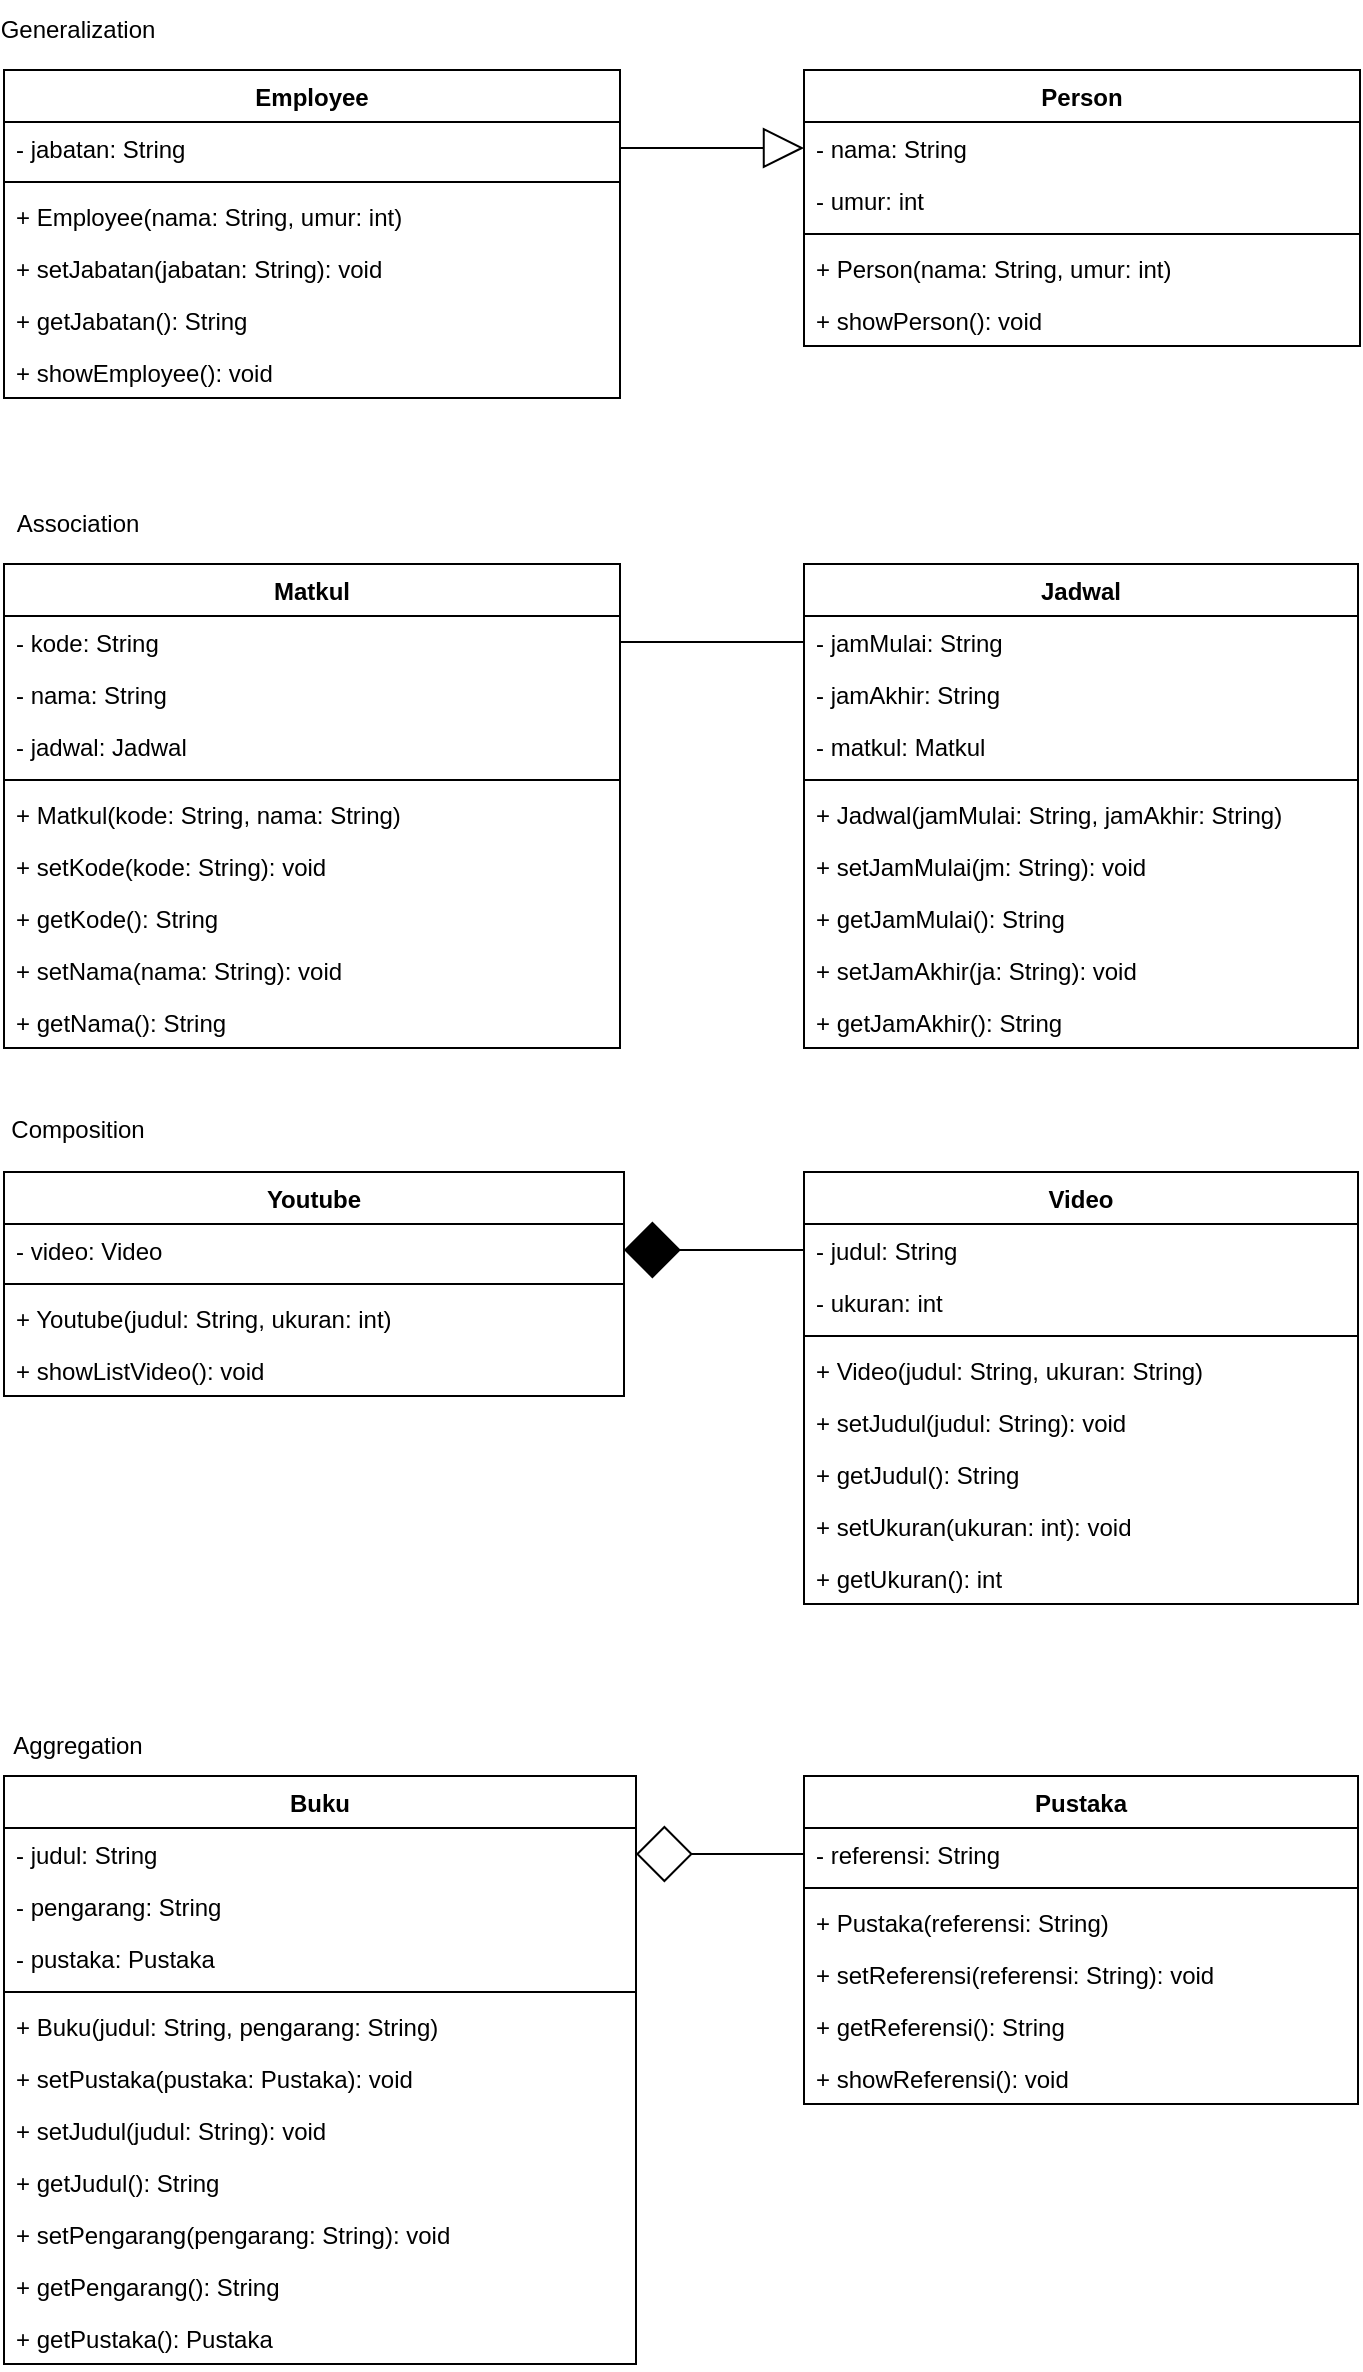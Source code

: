 <mxfile version="13.9.9" type="device"><diagram id="C5RBs43oDa-KdzZeNtuy" name="Page-1"><mxGraphModel dx="1108" dy="550" grid="0" gridSize="10" guides="1" tooltips="1" connect="1" arrows="1" fold="1" page="1" pageScale="1" pageWidth="827" pageHeight="1169" background="none" math="0" shadow="0"><root><mxCell id="WIyWlLk6GJQsqaUBKTNV-0"/><mxCell id="WIyWlLk6GJQsqaUBKTNV-1" parent="WIyWlLk6GJQsqaUBKTNV-0"/><mxCell id="3reaXs_VfcGiJekG0Hje-0" value="Generalization" style="text;html=1;strokeColor=none;fillColor=none;align=center;verticalAlign=middle;whiteSpace=wrap;rounded=0;" parent="WIyWlLk6GJQsqaUBKTNV-1" vertex="1"><mxGeometry x="111" y="72" width="60" height="30" as="geometry"/></mxCell><mxCell id="3reaXs_VfcGiJekG0Hje-3" value="Employee" style="swimlane;fontStyle=1;align=center;verticalAlign=top;childLayout=stackLayout;horizontal=1;startSize=26;horizontalStack=0;resizeParent=1;resizeParentMax=0;resizeLast=0;collapsible=1;marginBottom=0;" parent="WIyWlLk6GJQsqaUBKTNV-1" vertex="1"><mxGeometry x="104" y="107" width="308" height="164" as="geometry"/></mxCell><mxCell id="3reaXs_VfcGiJekG0Hje-4" value="- jabatan: String" style="text;strokeColor=none;fillColor=none;align=left;verticalAlign=top;spacingLeft=4;spacingRight=4;overflow=hidden;rotatable=0;points=[[0,0.5],[1,0.5]];portConstraint=eastwest;" parent="3reaXs_VfcGiJekG0Hje-3" vertex="1"><mxGeometry y="26" width="308" height="26" as="geometry"/></mxCell><mxCell id="3reaXs_VfcGiJekG0Hje-5" value="" style="line;strokeWidth=1;fillColor=none;align=left;verticalAlign=middle;spacingTop=-1;spacingLeft=3;spacingRight=3;rotatable=0;labelPosition=right;points=[];portConstraint=eastwest;" parent="3reaXs_VfcGiJekG0Hje-3" vertex="1"><mxGeometry y="52" width="308" height="8" as="geometry"/></mxCell><mxCell id="3reaXs_VfcGiJekG0Hje-6" value="+ Employee(nama: String, umur: int)" style="text;strokeColor=none;fillColor=none;align=left;verticalAlign=top;spacingLeft=4;spacingRight=4;overflow=hidden;rotatable=0;points=[[0,0.5],[1,0.5]];portConstraint=eastwest;" parent="3reaXs_VfcGiJekG0Hje-3" vertex="1"><mxGeometry y="60" width="308" height="26" as="geometry"/></mxCell><mxCell id="3reaXs_VfcGiJekG0Hje-14" value="+ setJabatan(jabatan: String): void" style="text;strokeColor=none;fillColor=none;align=left;verticalAlign=top;spacingLeft=4;spacingRight=4;overflow=hidden;rotatable=0;points=[[0,0.5],[1,0.5]];portConstraint=eastwest;" parent="3reaXs_VfcGiJekG0Hje-3" vertex="1"><mxGeometry y="86" width="308" height="26" as="geometry"/></mxCell><mxCell id="3reaXs_VfcGiJekG0Hje-7" value="+ getJabatan(): String" style="text;strokeColor=none;fillColor=none;align=left;verticalAlign=top;spacingLeft=4;spacingRight=4;overflow=hidden;rotatable=0;points=[[0,0.5],[1,0.5]];portConstraint=eastwest;" parent="3reaXs_VfcGiJekG0Hje-3" vertex="1"><mxGeometry y="112" width="308" height="26" as="geometry"/></mxCell><mxCell id="AgIhF2_DsBSOvdhMTeOV-0" value="+ showEmployee(): void" style="text;strokeColor=none;fillColor=none;align=left;verticalAlign=top;spacingLeft=4;spacingRight=4;overflow=hidden;rotatable=0;points=[[0,0.5],[1,0.5]];portConstraint=eastwest;" parent="3reaXs_VfcGiJekG0Hje-3" vertex="1"><mxGeometry y="138" width="308" height="26" as="geometry"/></mxCell><mxCell id="3reaXs_VfcGiJekG0Hje-8" value="Person" style="swimlane;fontStyle=1;align=center;verticalAlign=top;childLayout=stackLayout;horizontal=1;startSize=26;horizontalStack=0;resizeParent=1;resizeParentMax=0;resizeLast=0;collapsible=1;marginBottom=0;" parent="WIyWlLk6GJQsqaUBKTNV-1" vertex="1"><mxGeometry x="504" y="107" width="278" height="138" as="geometry"/></mxCell><mxCell id="3reaXs_VfcGiJekG0Hje-9" value="- nama: String" style="text;strokeColor=none;fillColor=none;align=left;verticalAlign=top;spacingLeft=4;spacingRight=4;overflow=hidden;rotatable=0;points=[[0,0.5],[1,0.5]];portConstraint=eastwest;" parent="3reaXs_VfcGiJekG0Hje-8" vertex="1"><mxGeometry y="26" width="278" height="26" as="geometry"/></mxCell><mxCell id="3reaXs_VfcGiJekG0Hje-19" value="- umur: int" style="text;strokeColor=none;fillColor=none;align=left;verticalAlign=top;spacingLeft=4;spacingRight=4;overflow=hidden;rotatable=0;points=[[0,0.5],[1,0.5]];portConstraint=eastwest;" parent="3reaXs_VfcGiJekG0Hje-8" vertex="1"><mxGeometry y="52" width="278" height="26" as="geometry"/></mxCell><mxCell id="3reaXs_VfcGiJekG0Hje-10" value="" style="line;strokeWidth=1;fillColor=none;align=left;verticalAlign=middle;spacingTop=-1;spacingLeft=3;spacingRight=3;rotatable=0;labelPosition=right;points=[];portConstraint=eastwest;" parent="3reaXs_VfcGiJekG0Hje-8" vertex="1"><mxGeometry y="78" width="278" height="8" as="geometry"/></mxCell><mxCell id="3reaXs_VfcGiJekG0Hje-11" value="+ Person(nama: String, umur: int)" style="text;strokeColor=none;fillColor=none;align=left;verticalAlign=top;spacingLeft=4;spacingRight=4;overflow=hidden;rotatable=0;points=[[0,0.5],[1,0.5]];portConstraint=eastwest;" parent="3reaXs_VfcGiJekG0Hje-8" vertex="1"><mxGeometry y="86" width="278" height="26" as="geometry"/></mxCell><mxCell id="3reaXs_VfcGiJekG0Hje-20" value="+ showPerson(): void" style="text;strokeColor=none;fillColor=none;align=left;verticalAlign=top;spacingLeft=4;spacingRight=4;overflow=hidden;rotatable=0;points=[[0,0.5],[1,0.5]];portConstraint=eastwest;" parent="3reaXs_VfcGiJekG0Hje-8" vertex="1"><mxGeometry y="112" width="278" height="26" as="geometry"/></mxCell><mxCell id="3reaXs_VfcGiJekG0Hje-17" style="edgeStyle=orthogonalEdgeStyle;rounded=0;orthogonalLoop=1;jettySize=auto;html=1;entryX=0;entryY=0.5;entryDx=0;entryDy=0;endArrow=block;endFill=0;startSize=18;endSize=18;startArrow=none;startFill=0;" parent="WIyWlLk6GJQsqaUBKTNV-1" source="3reaXs_VfcGiJekG0Hje-4" target="3reaXs_VfcGiJekG0Hje-9" edge="1"><mxGeometry relative="1" as="geometry"/></mxCell><mxCell id="3reaXs_VfcGiJekG0Hje-21" value="Association" style="text;html=1;strokeColor=none;fillColor=none;align=center;verticalAlign=middle;whiteSpace=wrap;rounded=0;" parent="WIyWlLk6GJQsqaUBKTNV-1" vertex="1"><mxGeometry x="111" y="319" width="60" height="30" as="geometry"/></mxCell><mxCell id="3reaXs_VfcGiJekG0Hje-22" value="Matkul" style="swimlane;fontStyle=1;align=center;verticalAlign=top;childLayout=stackLayout;horizontal=1;startSize=26;horizontalStack=0;resizeParent=1;resizeParentMax=0;resizeLast=0;collapsible=1;marginBottom=0;" parent="WIyWlLk6GJQsqaUBKTNV-1" vertex="1"><mxGeometry x="104" y="354" width="308" height="242" as="geometry"/></mxCell><mxCell id="3reaXs_VfcGiJekG0Hje-35" value="- kode: String" style="text;strokeColor=none;fillColor=none;align=left;verticalAlign=top;spacingLeft=4;spacingRight=4;overflow=hidden;rotatable=0;points=[[0,0.5],[1,0.5]];portConstraint=eastwest;" parent="3reaXs_VfcGiJekG0Hje-22" vertex="1"><mxGeometry y="26" width="308" height="26" as="geometry"/></mxCell><mxCell id="t4jB9u1BmzZU0qThKruq-0" value="- nama: String" style="text;strokeColor=none;fillColor=none;align=left;verticalAlign=top;spacingLeft=4;spacingRight=4;overflow=hidden;rotatable=0;points=[[0,0.5],[1,0.5]];portConstraint=eastwest;" parent="3reaXs_VfcGiJekG0Hje-22" vertex="1"><mxGeometry y="52" width="308" height="26" as="geometry"/></mxCell><mxCell id="cCMuKD1zj6N83QW2v-Up-7" value="- jadwal: Jadwal" style="text;strokeColor=none;fillColor=none;align=left;verticalAlign=top;spacingLeft=4;spacingRight=4;overflow=hidden;rotatable=0;points=[[0,0.5],[1,0.5]];portConstraint=eastwest;" vertex="1" parent="3reaXs_VfcGiJekG0Hje-22"><mxGeometry y="78" width="308" height="26" as="geometry"/></mxCell><mxCell id="3reaXs_VfcGiJekG0Hje-24" value="" style="line;strokeWidth=1;fillColor=none;align=left;verticalAlign=middle;spacingTop=-1;spacingLeft=3;spacingRight=3;rotatable=0;labelPosition=right;points=[];portConstraint=eastwest;" parent="3reaXs_VfcGiJekG0Hje-22" vertex="1"><mxGeometry y="104" width="308" height="8" as="geometry"/></mxCell><mxCell id="cCMuKD1zj6N83QW2v-Up-11" value="+ Matkul(kode: String, nama: String)" style="text;strokeColor=none;fillColor=none;align=left;verticalAlign=top;spacingLeft=4;spacingRight=4;overflow=hidden;rotatable=0;points=[[0,0.5],[1,0.5]];portConstraint=eastwest;" vertex="1" parent="3reaXs_VfcGiJekG0Hje-22"><mxGeometry y="112" width="308" height="26" as="geometry"/></mxCell><mxCell id="3reaXs_VfcGiJekG0Hje-26" value="+ setKode(kode: String): void" style="text;strokeColor=none;fillColor=none;align=left;verticalAlign=top;spacingLeft=4;spacingRight=4;overflow=hidden;rotatable=0;points=[[0,0.5],[1,0.5]];portConstraint=eastwest;" parent="3reaXs_VfcGiJekG0Hje-22" vertex="1"><mxGeometry y="138" width="308" height="26" as="geometry"/></mxCell><mxCell id="cCMuKD1zj6N83QW2v-Up-4" value="+ getKode(): String" style="text;strokeColor=none;fillColor=none;align=left;verticalAlign=top;spacingLeft=4;spacingRight=4;overflow=hidden;rotatable=0;points=[[0,0.5],[1,0.5]];portConstraint=eastwest;" vertex="1" parent="3reaXs_VfcGiJekG0Hje-22"><mxGeometry y="164" width="308" height="26" as="geometry"/></mxCell><mxCell id="cCMuKD1zj6N83QW2v-Up-5" value="+ setNama(nama: String): void" style="text;strokeColor=none;fillColor=none;align=left;verticalAlign=top;spacingLeft=4;spacingRight=4;overflow=hidden;rotatable=0;points=[[0,0.5],[1,0.5]];portConstraint=eastwest;" vertex="1" parent="3reaXs_VfcGiJekG0Hje-22"><mxGeometry y="190" width="308" height="26" as="geometry"/></mxCell><mxCell id="cCMuKD1zj6N83QW2v-Up-6" value="+ getNama(): String" style="text;strokeColor=none;fillColor=none;align=left;verticalAlign=top;spacingLeft=4;spacingRight=4;overflow=hidden;rotatable=0;points=[[0,0.5],[1,0.5]];portConstraint=eastwest;" vertex="1" parent="3reaXs_VfcGiJekG0Hje-22"><mxGeometry y="216" width="308" height="26" as="geometry"/></mxCell><mxCell id="3reaXs_VfcGiJekG0Hje-28" value="Jadwal" style="swimlane;fontStyle=1;align=center;verticalAlign=top;childLayout=stackLayout;horizontal=1;startSize=26;horizontalStack=0;resizeParent=1;resizeParentMax=0;resizeLast=0;collapsible=1;marginBottom=0;" parent="WIyWlLk6GJQsqaUBKTNV-1" vertex="1"><mxGeometry x="504" y="354" width="277" height="242" as="geometry"/></mxCell><mxCell id="3reaXs_VfcGiJekG0Hje-29" value="- jamMulai: String" style="text;strokeColor=none;fillColor=none;align=left;verticalAlign=top;spacingLeft=4;spacingRight=4;overflow=hidden;rotatable=0;points=[[0,0.5],[1,0.5]];portConstraint=eastwest;" parent="3reaXs_VfcGiJekG0Hje-28" vertex="1"><mxGeometry y="26" width="277" height="26" as="geometry"/></mxCell><mxCell id="cCMuKD1zj6N83QW2v-Up-0" value="- jamAkhir: String" style="text;strokeColor=none;fillColor=none;align=left;verticalAlign=top;spacingLeft=4;spacingRight=4;overflow=hidden;rotatable=0;points=[[0,0.5],[1,0.5]];portConstraint=eastwest;" vertex="1" parent="3reaXs_VfcGiJekG0Hje-28"><mxGeometry y="52" width="277" height="26" as="geometry"/></mxCell><mxCell id="cCMuKD1zj6N83QW2v-Up-9" value="- matkul: Matkul" style="text;strokeColor=none;fillColor=none;align=left;verticalAlign=top;spacingLeft=4;spacingRight=4;overflow=hidden;rotatable=0;points=[[0,0.5],[1,0.5]];portConstraint=eastwest;" vertex="1" parent="3reaXs_VfcGiJekG0Hje-28"><mxGeometry y="78" width="277" height="26" as="geometry"/></mxCell><mxCell id="3reaXs_VfcGiJekG0Hje-30" value="" style="line;strokeWidth=1;fillColor=none;align=left;verticalAlign=middle;spacingTop=-1;spacingLeft=3;spacingRight=3;rotatable=0;labelPosition=right;points=[];portConstraint=eastwest;" parent="3reaXs_VfcGiJekG0Hje-28" vertex="1"><mxGeometry y="104" width="277" height="8" as="geometry"/></mxCell><mxCell id="cCMuKD1zj6N83QW2v-Up-10" value="+ Jadwal(jamMulai: String, jamAkhir: String)" style="text;strokeColor=none;fillColor=none;align=left;verticalAlign=top;spacingLeft=4;spacingRight=4;overflow=hidden;rotatable=0;points=[[0,0.5],[1,0.5]];portConstraint=eastwest;" vertex="1" parent="3reaXs_VfcGiJekG0Hje-28"><mxGeometry y="112" width="277" height="26" as="geometry"/></mxCell><mxCell id="3reaXs_VfcGiJekG0Hje-33" value="+ setJamMulai(jm: String): void " style="text;strokeColor=none;fillColor=none;align=left;verticalAlign=top;spacingLeft=4;spacingRight=4;overflow=hidden;rotatable=0;points=[[0,0.5],[1,0.5]];portConstraint=eastwest;" parent="3reaXs_VfcGiJekG0Hje-28" vertex="1"><mxGeometry y="138" width="277" height="26" as="geometry"/></mxCell><mxCell id="cCMuKD1zj6N83QW2v-Up-1" value="+ getJamMulai(): String " style="text;strokeColor=none;fillColor=none;align=left;verticalAlign=top;spacingLeft=4;spacingRight=4;overflow=hidden;rotatable=0;points=[[0,0.5],[1,0.5]];portConstraint=eastwest;" vertex="1" parent="3reaXs_VfcGiJekG0Hje-28"><mxGeometry y="164" width="277" height="26" as="geometry"/></mxCell><mxCell id="cCMuKD1zj6N83QW2v-Up-2" value="+ setJamAkhir(ja: String): void " style="text;strokeColor=none;fillColor=none;align=left;verticalAlign=top;spacingLeft=4;spacingRight=4;overflow=hidden;rotatable=0;points=[[0,0.5],[1,0.5]];portConstraint=eastwest;" vertex="1" parent="3reaXs_VfcGiJekG0Hje-28"><mxGeometry y="190" width="277" height="26" as="geometry"/></mxCell><mxCell id="cCMuKD1zj6N83QW2v-Up-3" value="+ getJamAkhir(): String " style="text;strokeColor=none;fillColor=none;align=left;verticalAlign=top;spacingLeft=4;spacingRight=4;overflow=hidden;rotatable=0;points=[[0,0.5],[1,0.5]];portConstraint=eastwest;" vertex="1" parent="3reaXs_VfcGiJekG0Hje-28"><mxGeometry y="216" width="277" height="26" as="geometry"/></mxCell><mxCell id="3reaXs_VfcGiJekG0Hje-38" style="edgeStyle=orthogonalEdgeStyle;rounded=0;orthogonalLoop=1;jettySize=auto;html=1;startArrow=none;startFill=0;endArrow=none;endFill=0;startSize=18;endSize=18;" parent="WIyWlLk6GJQsqaUBKTNV-1" source="3reaXs_VfcGiJekG0Hje-29" edge="1"><mxGeometry relative="1" as="geometry"><mxPoint x="412" y="393" as="targetPoint"/></mxGeometry></mxCell><mxCell id="cCMuKD1zj6N83QW2v-Up-12" value="Composition" style="text;html=1;strokeColor=none;fillColor=none;align=center;verticalAlign=middle;whiteSpace=wrap;rounded=0;" vertex="1" parent="WIyWlLk6GJQsqaUBKTNV-1"><mxGeometry x="111" y="622" width="60" height="30" as="geometry"/></mxCell><mxCell id="cCMuKD1zj6N83QW2v-Up-13" value="Youtube" style="swimlane;fontStyle=1;align=center;verticalAlign=top;childLayout=stackLayout;horizontal=1;startSize=26;horizontalStack=0;resizeParent=1;resizeParentMax=0;resizeLast=0;collapsible=1;marginBottom=0;" vertex="1" parent="WIyWlLk6GJQsqaUBKTNV-1"><mxGeometry x="104" y="658" width="310" height="112" as="geometry"/></mxCell><mxCell id="cCMuKD1zj6N83QW2v-Up-14" value="- video: Video" style="text;strokeColor=none;fillColor=none;align=left;verticalAlign=top;spacingLeft=4;spacingRight=4;overflow=hidden;rotatable=0;points=[[0,0.5],[1,0.5]];portConstraint=eastwest;" vertex="1" parent="cCMuKD1zj6N83QW2v-Up-13"><mxGeometry y="26" width="310" height="26" as="geometry"/></mxCell><mxCell id="cCMuKD1zj6N83QW2v-Up-15" value="" style="line;strokeWidth=1;fillColor=none;align=left;verticalAlign=middle;spacingTop=-1;spacingLeft=3;spacingRight=3;rotatable=0;labelPosition=right;points=[];portConstraint=eastwest;" vertex="1" parent="cCMuKD1zj6N83QW2v-Up-13"><mxGeometry y="52" width="310" height="8" as="geometry"/></mxCell><mxCell id="cCMuKD1zj6N83QW2v-Up-16" value="+ Youtube(judul: String, ukuran: int)" style="text;strokeColor=none;fillColor=none;align=left;verticalAlign=top;spacingLeft=4;spacingRight=4;overflow=hidden;rotatable=0;points=[[0,0.5],[1,0.5]];portConstraint=eastwest;" vertex="1" parent="cCMuKD1zj6N83QW2v-Up-13"><mxGeometry y="60" width="310" height="26" as="geometry"/></mxCell><mxCell id="cCMuKD1zj6N83QW2v-Up-28" value="+ showListVideo(): void" style="text;strokeColor=none;fillColor=none;align=left;verticalAlign=top;spacingLeft=4;spacingRight=4;overflow=hidden;rotatable=0;points=[[0,0.5],[1,0.5]];portConstraint=eastwest;" vertex="1" parent="cCMuKD1zj6N83QW2v-Up-13"><mxGeometry y="86" width="310" height="26" as="geometry"/></mxCell><mxCell id="cCMuKD1zj6N83QW2v-Up-17" value="Video" style="swimlane;fontStyle=1;align=center;verticalAlign=top;childLayout=stackLayout;horizontal=1;startSize=26;horizontalStack=0;resizeParent=1;resizeParentMax=0;resizeLast=0;collapsible=1;marginBottom=0;" vertex="1" parent="WIyWlLk6GJQsqaUBKTNV-1"><mxGeometry x="504" y="658" width="277" height="216" as="geometry"/></mxCell><mxCell id="cCMuKD1zj6N83QW2v-Up-18" value="- judul: String" style="text;strokeColor=none;fillColor=none;align=left;verticalAlign=top;spacingLeft=4;spacingRight=4;overflow=hidden;rotatable=0;points=[[0,0.5],[1,0.5]];portConstraint=eastwest;" vertex="1" parent="cCMuKD1zj6N83QW2v-Up-17"><mxGeometry y="26" width="277" height="26" as="geometry"/></mxCell><mxCell id="cCMuKD1zj6N83QW2v-Up-21" value="- ukuran: int" style="text;strokeColor=none;fillColor=none;align=left;verticalAlign=top;spacingLeft=4;spacingRight=4;overflow=hidden;rotatable=0;points=[[0,0.5],[1,0.5]];portConstraint=eastwest;" vertex="1" parent="cCMuKD1zj6N83QW2v-Up-17"><mxGeometry y="52" width="277" height="26" as="geometry"/></mxCell><mxCell id="cCMuKD1zj6N83QW2v-Up-19" value="" style="line;strokeWidth=1;fillColor=none;align=left;verticalAlign=middle;spacingTop=-1;spacingLeft=3;spacingRight=3;rotatable=0;labelPosition=right;points=[];portConstraint=eastwest;" vertex="1" parent="cCMuKD1zj6N83QW2v-Up-17"><mxGeometry y="78" width="277" height="8" as="geometry"/></mxCell><mxCell id="cCMuKD1zj6N83QW2v-Up-20" value="+ Video(judul: String, ukuran: String)" style="text;strokeColor=none;fillColor=none;align=left;verticalAlign=top;spacingLeft=4;spacingRight=4;overflow=hidden;rotatable=0;points=[[0,0.5],[1,0.5]];portConstraint=eastwest;" vertex="1" parent="cCMuKD1zj6N83QW2v-Up-17"><mxGeometry y="86" width="277" height="26" as="geometry"/></mxCell><mxCell id="cCMuKD1zj6N83QW2v-Up-23" value="+ setJudul(judul: String): void" style="text;strokeColor=none;fillColor=none;align=left;verticalAlign=top;spacingLeft=4;spacingRight=4;overflow=hidden;rotatable=0;points=[[0,0.5],[1,0.5]];portConstraint=eastwest;" vertex="1" parent="cCMuKD1zj6N83QW2v-Up-17"><mxGeometry y="112" width="277" height="26" as="geometry"/></mxCell><mxCell id="cCMuKD1zj6N83QW2v-Up-24" value="+ getJudul(): String" style="text;strokeColor=none;fillColor=none;align=left;verticalAlign=top;spacingLeft=4;spacingRight=4;overflow=hidden;rotatable=0;points=[[0,0.5],[1,0.5]];portConstraint=eastwest;" vertex="1" parent="cCMuKD1zj6N83QW2v-Up-17"><mxGeometry y="138" width="277" height="26" as="geometry"/></mxCell><mxCell id="cCMuKD1zj6N83QW2v-Up-25" value="+ setUkuran(ukuran: int): void" style="text;strokeColor=none;fillColor=none;align=left;verticalAlign=top;spacingLeft=4;spacingRight=4;overflow=hidden;rotatable=0;points=[[0,0.5],[1,0.5]];portConstraint=eastwest;" vertex="1" parent="cCMuKD1zj6N83QW2v-Up-17"><mxGeometry y="164" width="277" height="26" as="geometry"/></mxCell><mxCell id="cCMuKD1zj6N83QW2v-Up-26" value="+ getUkuran(): int" style="text;strokeColor=none;fillColor=none;align=left;verticalAlign=top;spacingLeft=4;spacingRight=4;overflow=hidden;rotatable=0;points=[[0,0.5],[1,0.5]];portConstraint=eastwest;" vertex="1" parent="cCMuKD1zj6N83QW2v-Up-17"><mxGeometry y="190" width="277" height="26" as="geometry"/></mxCell><mxCell id="cCMuKD1zj6N83QW2v-Up-22" style="edgeStyle=orthogonalEdgeStyle;rounded=0;orthogonalLoop=1;jettySize=auto;html=1;entryX=1;entryY=0.5;entryDx=0;entryDy=0;endArrow=diamond;endFill=1;endSize=26;" edge="1" parent="WIyWlLk6GJQsqaUBKTNV-1" source="cCMuKD1zj6N83QW2v-Up-18" target="cCMuKD1zj6N83QW2v-Up-14"><mxGeometry relative="1" as="geometry"/></mxCell><mxCell id="cCMuKD1zj6N83QW2v-Up-29" value="Aggregation" style="text;html=1;strokeColor=none;fillColor=none;align=center;verticalAlign=middle;whiteSpace=wrap;rounded=0;" vertex="1" parent="WIyWlLk6GJQsqaUBKTNV-1"><mxGeometry x="111" y="930" width="60" height="30" as="geometry"/></mxCell><mxCell id="cCMuKD1zj6N83QW2v-Up-30" value="Buku" style="swimlane;fontStyle=1;align=center;verticalAlign=top;childLayout=stackLayout;horizontal=1;startSize=26;horizontalStack=0;resizeParent=1;resizeParentMax=0;resizeLast=0;collapsible=1;marginBottom=0;" vertex="1" parent="WIyWlLk6GJQsqaUBKTNV-1"><mxGeometry x="104" y="960" width="316" height="294" as="geometry"/></mxCell><mxCell id="cCMuKD1zj6N83QW2v-Up-31" value="- judul: String" style="text;strokeColor=none;fillColor=none;align=left;verticalAlign=top;spacingLeft=4;spacingRight=4;overflow=hidden;rotatable=0;points=[[0,0.5],[1,0.5]];portConstraint=eastwest;" vertex="1" parent="cCMuKD1zj6N83QW2v-Up-30"><mxGeometry y="26" width="316" height="26" as="geometry"/></mxCell><mxCell id="cCMuKD1zj6N83QW2v-Up-34" value="- pengarang: String" style="text;strokeColor=none;fillColor=none;align=left;verticalAlign=top;spacingLeft=4;spacingRight=4;overflow=hidden;rotatable=0;points=[[0,0.5],[1,0.5]];portConstraint=eastwest;" vertex="1" parent="cCMuKD1zj6N83QW2v-Up-30"><mxGeometry y="52" width="316" height="26" as="geometry"/></mxCell><mxCell id="cCMuKD1zj6N83QW2v-Up-41" value="- pustaka: Pustaka" style="text;strokeColor=none;fillColor=none;align=left;verticalAlign=top;spacingLeft=4;spacingRight=4;overflow=hidden;rotatable=0;points=[[0,0.5],[1,0.5]];portConstraint=eastwest;" vertex="1" parent="cCMuKD1zj6N83QW2v-Up-30"><mxGeometry y="78" width="316" height="26" as="geometry"/></mxCell><mxCell id="cCMuKD1zj6N83QW2v-Up-32" value="" style="line;strokeWidth=1;fillColor=none;align=left;verticalAlign=middle;spacingTop=-1;spacingLeft=3;spacingRight=3;rotatable=0;labelPosition=right;points=[];portConstraint=eastwest;" vertex="1" parent="cCMuKD1zj6N83QW2v-Up-30"><mxGeometry y="104" width="316" height="8" as="geometry"/></mxCell><mxCell id="cCMuKD1zj6N83QW2v-Up-33" value="+ Buku(judul: String, pengarang: String)" style="text;strokeColor=none;fillColor=none;align=left;verticalAlign=top;spacingLeft=4;spacingRight=4;overflow=hidden;rotatable=0;points=[[0,0.5],[1,0.5]];portConstraint=eastwest;" vertex="1" parent="cCMuKD1zj6N83QW2v-Up-30"><mxGeometry y="112" width="316" height="26" as="geometry"/></mxCell><mxCell id="cCMuKD1zj6N83QW2v-Up-45" value="+ setPustaka(pustaka: Pustaka): void" style="text;strokeColor=none;fillColor=none;align=left;verticalAlign=top;spacingLeft=4;spacingRight=4;overflow=hidden;rotatable=0;points=[[0,0.5],[1,0.5]];portConstraint=eastwest;" vertex="1" parent="cCMuKD1zj6N83QW2v-Up-30"><mxGeometry y="138" width="316" height="26" as="geometry"/></mxCell><mxCell id="cCMuKD1zj6N83QW2v-Up-46" value="+ setJudul(judul: String): void" style="text;strokeColor=none;fillColor=none;align=left;verticalAlign=top;spacingLeft=4;spacingRight=4;overflow=hidden;rotatable=0;points=[[0,0.5],[1,0.5]];portConstraint=eastwest;" vertex="1" parent="cCMuKD1zj6N83QW2v-Up-30"><mxGeometry y="164" width="316" height="26" as="geometry"/></mxCell><mxCell id="cCMuKD1zj6N83QW2v-Up-47" value="+ getJudul(): String" style="text;strokeColor=none;fillColor=none;align=left;verticalAlign=top;spacingLeft=4;spacingRight=4;overflow=hidden;rotatable=0;points=[[0,0.5],[1,0.5]];portConstraint=eastwest;" vertex="1" parent="cCMuKD1zj6N83QW2v-Up-30"><mxGeometry y="190" width="316" height="26" as="geometry"/></mxCell><mxCell id="cCMuKD1zj6N83QW2v-Up-48" value="+ setPengarang(pengarang: String): void" style="text;strokeColor=none;fillColor=none;align=left;verticalAlign=top;spacingLeft=4;spacingRight=4;overflow=hidden;rotatable=0;points=[[0,0.5],[1,0.5]];portConstraint=eastwest;" vertex="1" parent="cCMuKD1zj6N83QW2v-Up-30"><mxGeometry y="216" width="316" height="26" as="geometry"/></mxCell><mxCell id="cCMuKD1zj6N83QW2v-Up-49" value="+ getPengarang(): String" style="text;strokeColor=none;fillColor=none;align=left;verticalAlign=top;spacingLeft=4;spacingRight=4;overflow=hidden;rotatable=0;points=[[0,0.5],[1,0.5]];portConstraint=eastwest;" vertex="1" parent="cCMuKD1zj6N83QW2v-Up-30"><mxGeometry y="242" width="316" height="26" as="geometry"/></mxCell><mxCell id="cCMuKD1zj6N83QW2v-Up-50" value="+ getPustaka(): Pustaka" style="text;strokeColor=none;fillColor=none;align=left;verticalAlign=top;spacingLeft=4;spacingRight=4;overflow=hidden;rotatable=0;points=[[0,0.5],[1,0.5]];portConstraint=eastwest;" vertex="1" parent="cCMuKD1zj6N83QW2v-Up-30"><mxGeometry y="268" width="316" height="26" as="geometry"/></mxCell><mxCell id="cCMuKD1zj6N83QW2v-Up-35" value="Pustaka" style="swimlane;fontStyle=1;align=center;verticalAlign=top;childLayout=stackLayout;horizontal=1;startSize=26;horizontalStack=0;resizeParent=1;resizeParentMax=0;resizeLast=0;collapsible=1;marginBottom=0;" vertex="1" parent="WIyWlLk6GJQsqaUBKTNV-1"><mxGeometry x="504" y="960" width="277" height="164" as="geometry"/></mxCell><mxCell id="cCMuKD1zj6N83QW2v-Up-36" value="- referensi: String" style="text;strokeColor=none;fillColor=none;align=left;verticalAlign=top;spacingLeft=4;spacingRight=4;overflow=hidden;rotatable=0;points=[[0,0.5],[1,0.5]];portConstraint=eastwest;" vertex="1" parent="cCMuKD1zj6N83QW2v-Up-35"><mxGeometry y="26" width="277" height="26" as="geometry"/></mxCell><mxCell id="cCMuKD1zj6N83QW2v-Up-38" value="" style="line;strokeWidth=1;fillColor=none;align=left;verticalAlign=middle;spacingTop=-1;spacingLeft=3;spacingRight=3;rotatable=0;labelPosition=right;points=[];portConstraint=eastwest;" vertex="1" parent="cCMuKD1zj6N83QW2v-Up-35"><mxGeometry y="52" width="277" height="8" as="geometry"/></mxCell><mxCell id="cCMuKD1zj6N83QW2v-Up-39" value="+ Pustaka(referensi: String)" style="text;strokeColor=none;fillColor=none;align=left;verticalAlign=top;spacingLeft=4;spacingRight=4;overflow=hidden;rotatable=0;points=[[0,0.5],[1,0.5]];portConstraint=eastwest;" vertex="1" parent="cCMuKD1zj6N83QW2v-Up-35"><mxGeometry y="60" width="277" height="26" as="geometry"/></mxCell><mxCell id="cCMuKD1zj6N83QW2v-Up-42" value="+ setReferensi(referensi: String): void" style="text;strokeColor=none;fillColor=none;align=left;verticalAlign=top;spacingLeft=4;spacingRight=4;overflow=hidden;rotatable=0;points=[[0,0.5],[1,0.5]];portConstraint=eastwest;" vertex="1" parent="cCMuKD1zj6N83QW2v-Up-35"><mxGeometry y="86" width="277" height="26" as="geometry"/></mxCell><mxCell id="cCMuKD1zj6N83QW2v-Up-43" value="+ getReferensi(): String" style="text;strokeColor=none;fillColor=none;align=left;verticalAlign=top;spacingLeft=4;spacingRight=4;overflow=hidden;rotatable=0;points=[[0,0.5],[1,0.5]];portConstraint=eastwest;" vertex="1" parent="cCMuKD1zj6N83QW2v-Up-35"><mxGeometry y="112" width="277" height="26" as="geometry"/></mxCell><mxCell id="cCMuKD1zj6N83QW2v-Up-44" value="+ showReferensi(): void" style="text;strokeColor=none;fillColor=none;align=left;verticalAlign=top;spacingLeft=4;spacingRight=4;overflow=hidden;rotatable=0;points=[[0,0.5],[1,0.5]];portConstraint=eastwest;" vertex="1" parent="cCMuKD1zj6N83QW2v-Up-35"><mxGeometry y="138" width="277" height="26" as="geometry"/></mxCell><mxCell id="cCMuKD1zj6N83QW2v-Up-40" style="edgeStyle=orthogonalEdgeStyle;rounded=0;orthogonalLoop=1;jettySize=auto;html=1;endArrow=diamond;endFill=0;endSize=26;" edge="1" parent="WIyWlLk6GJQsqaUBKTNV-1" source="cCMuKD1zj6N83QW2v-Up-36" target="cCMuKD1zj6N83QW2v-Up-31"><mxGeometry relative="1" as="geometry"/></mxCell></root></mxGraphModel></diagram></mxfile>